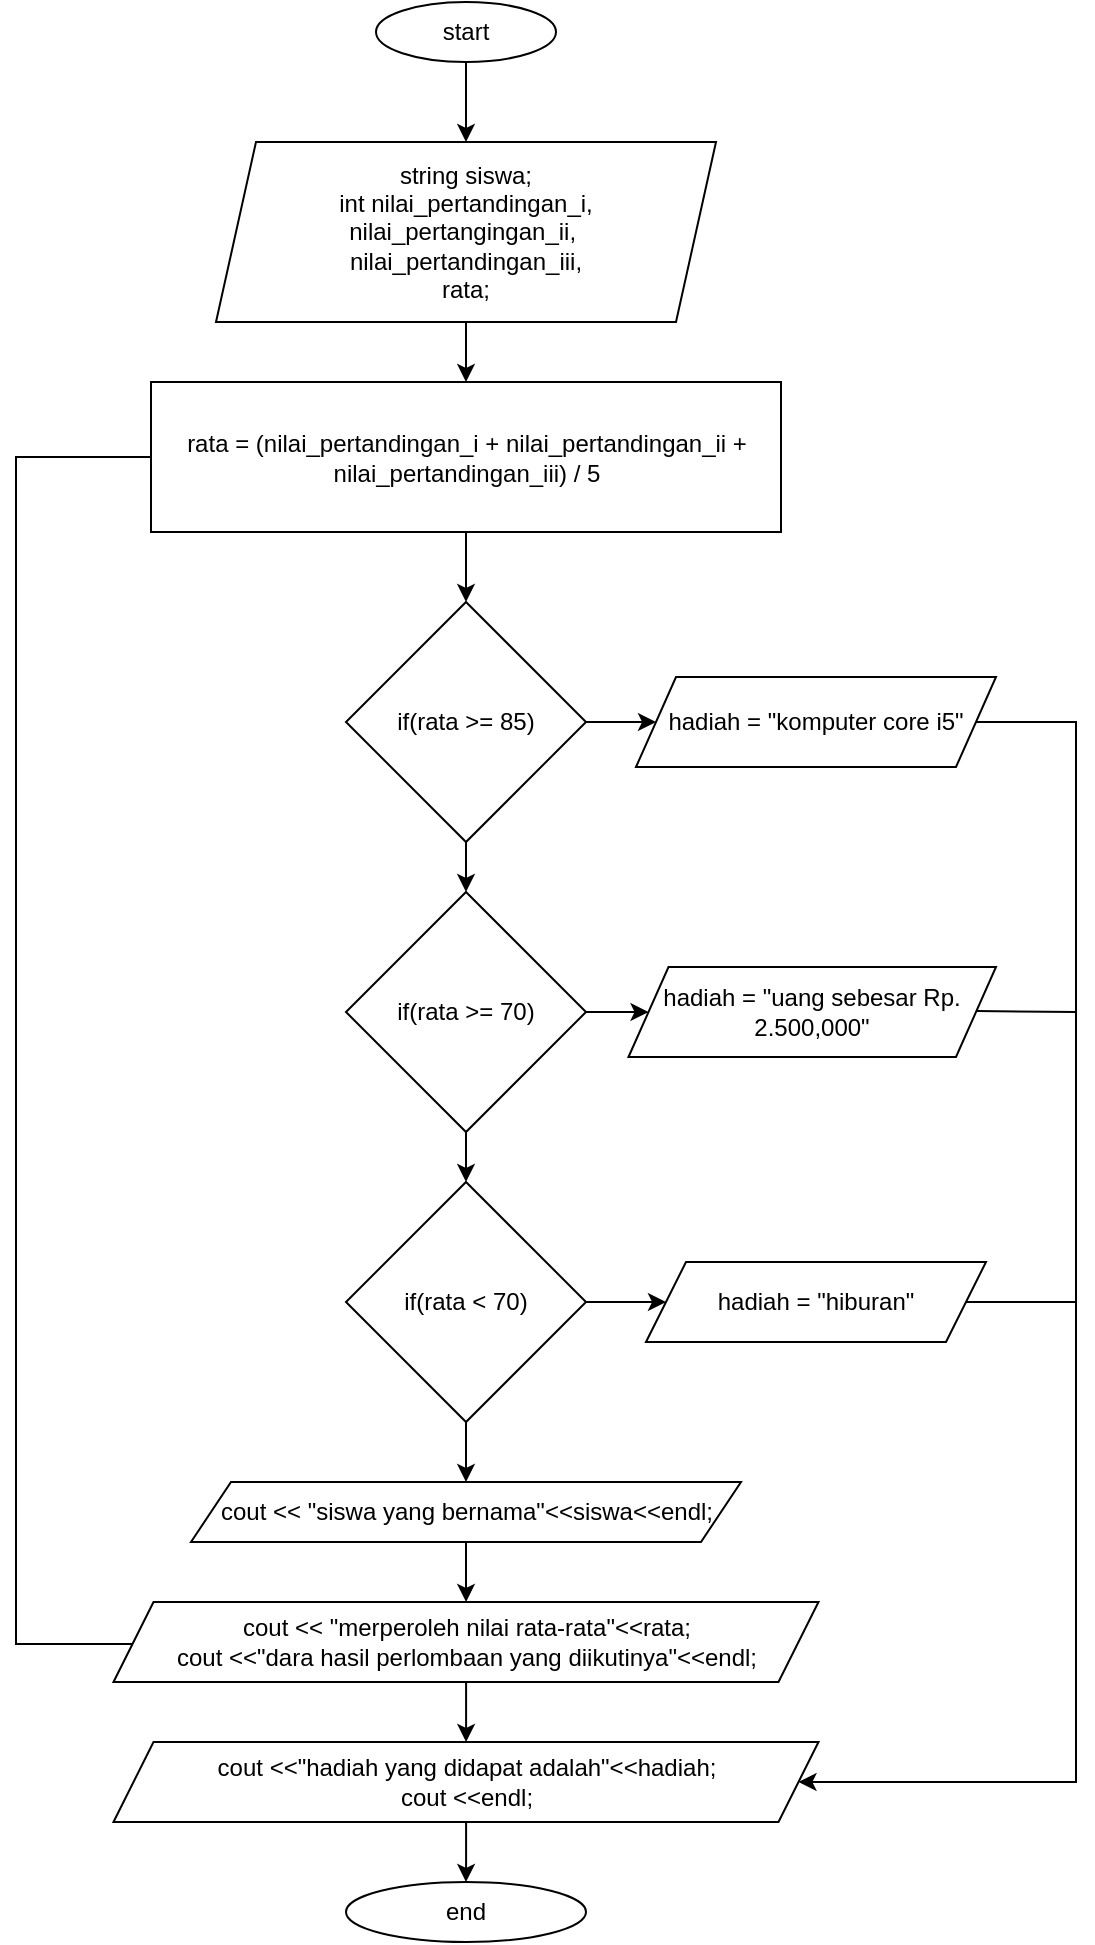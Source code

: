 <mxfile version="20.3.7" type="github">
  <diagram id="C5RBs43oDa-KdzZeNtuy" name="Page-1">
    <mxGraphModel dx="1038" dy="585" grid="1" gridSize="10" guides="1" tooltips="1" connect="1" arrows="1" fold="1" page="1" pageScale="1" pageWidth="827" pageHeight="1169" math="0" shadow="0">
      <root>
        <mxCell id="WIyWlLk6GJQsqaUBKTNV-0" />
        <mxCell id="WIyWlLk6GJQsqaUBKTNV-1" parent="WIyWlLk6GJQsqaUBKTNV-0" />
        <mxCell id="NbeZkIdQwB3drPZkhxSO-6" value="" style="edgeStyle=orthogonalEdgeStyle;rounded=0;orthogonalLoop=1;jettySize=auto;html=1;" parent="WIyWlLk6GJQsqaUBKTNV-1" source="NbeZkIdQwB3drPZkhxSO-0" target="NbeZkIdQwB3drPZkhxSO-5" edge="1">
          <mxGeometry relative="1" as="geometry" />
        </mxCell>
        <mxCell id="NbeZkIdQwB3drPZkhxSO-0" value="start" style="ellipse;whiteSpace=wrap;html=1;" parent="WIyWlLk6GJQsqaUBKTNV-1" vertex="1">
          <mxGeometry x="350" y="20" width="90" height="30" as="geometry" />
        </mxCell>
        <mxCell id="NbeZkIdQwB3drPZkhxSO-8" value="" style="edgeStyle=orthogonalEdgeStyle;rounded=0;orthogonalLoop=1;jettySize=auto;html=1;" parent="WIyWlLk6GJQsqaUBKTNV-1" source="NbeZkIdQwB3drPZkhxSO-5" target="NbeZkIdQwB3drPZkhxSO-7" edge="1">
          <mxGeometry relative="1" as="geometry" />
        </mxCell>
        <mxCell id="NbeZkIdQwB3drPZkhxSO-5" value="string siswa;&lt;br&gt;int nilai_pertandingan_i, &lt;br&gt;nilai_pertangingan_ii,&amp;nbsp;&lt;br&gt;nilai_pertandingan_iii,&lt;br&gt;rata;" style="shape=parallelogram;perimeter=parallelogramPerimeter;whiteSpace=wrap;html=1;fixedSize=1;" parent="WIyWlLk6GJQsqaUBKTNV-1" vertex="1">
          <mxGeometry x="270" y="90" width="250" height="90" as="geometry" />
        </mxCell>
        <mxCell id="NB8uYyC-FPVCEO-pGta6-1" value="" style="edgeStyle=orthogonalEdgeStyle;rounded=0;orthogonalLoop=1;jettySize=auto;html=1;" edge="1" parent="WIyWlLk6GJQsqaUBKTNV-1" source="NbeZkIdQwB3drPZkhxSO-7" target="NB8uYyC-FPVCEO-pGta6-0">
          <mxGeometry relative="1" as="geometry" />
        </mxCell>
        <mxCell id="NB8uYyC-FPVCEO-pGta6-35" value="" style="edgeStyle=orthogonalEdgeStyle;rounded=0;orthogonalLoop=1;jettySize=auto;html=1;entryX=0;entryY=0.5;entryDx=0;entryDy=0;" edge="1" parent="WIyWlLk6GJQsqaUBKTNV-1" source="NbeZkIdQwB3drPZkhxSO-7" target="NB8uYyC-FPVCEO-pGta6-16">
          <mxGeometry relative="1" as="geometry">
            <mxPoint x="160" y="840.8" as="targetPoint" />
            <Array as="points">
              <mxPoint x="170" y="248" />
              <mxPoint x="170" y="841" />
            </Array>
          </mxGeometry>
        </mxCell>
        <mxCell id="NbeZkIdQwB3drPZkhxSO-7" value="rata = (nilai_pertandingan_i + nilai_pertandingan_ii + &lt;br&gt;nilai_pertandingan_iii) / 5" style="whiteSpace=wrap;html=1;" parent="WIyWlLk6GJQsqaUBKTNV-1" vertex="1">
          <mxGeometry x="237.5" y="210" width="315" height="75" as="geometry" />
        </mxCell>
        <mxCell id="NB8uYyC-FPVCEO-pGta6-3" value="" style="edgeStyle=orthogonalEdgeStyle;rounded=0;orthogonalLoop=1;jettySize=auto;html=1;" edge="1" parent="WIyWlLk6GJQsqaUBKTNV-1" source="NB8uYyC-FPVCEO-pGta6-0" target="NB8uYyC-FPVCEO-pGta6-2">
          <mxGeometry relative="1" as="geometry" />
        </mxCell>
        <mxCell id="NB8uYyC-FPVCEO-pGta6-5" value="" style="edgeStyle=orthogonalEdgeStyle;rounded=0;orthogonalLoop=1;jettySize=auto;html=1;" edge="1" parent="WIyWlLk6GJQsqaUBKTNV-1" source="NB8uYyC-FPVCEO-pGta6-0" target="NB8uYyC-FPVCEO-pGta6-4">
          <mxGeometry relative="1" as="geometry" />
        </mxCell>
        <mxCell id="NB8uYyC-FPVCEO-pGta6-0" value="if(rata &amp;gt;= 85)" style="rhombus;whiteSpace=wrap;html=1;" vertex="1" parent="WIyWlLk6GJQsqaUBKTNV-1">
          <mxGeometry x="335" y="320" width="120" height="120" as="geometry" />
        </mxCell>
        <mxCell id="NB8uYyC-FPVCEO-pGta6-39" value="" style="edgeStyle=orthogonalEdgeStyle;rounded=0;orthogonalLoop=1;jettySize=auto;html=1;" edge="1" parent="WIyWlLk6GJQsqaUBKTNV-1" source="NB8uYyC-FPVCEO-pGta6-2" target="NB8uYyC-FPVCEO-pGta6-18">
          <mxGeometry relative="1" as="geometry">
            <mxPoint x="760" y="910" as="targetPoint" />
            <Array as="points">
              <mxPoint x="700" y="380" />
              <mxPoint x="700" y="910" />
            </Array>
          </mxGeometry>
        </mxCell>
        <mxCell id="NB8uYyC-FPVCEO-pGta6-2" value="hadiah = &quot;komputer core i5&quot;" style="shape=parallelogram;perimeter=parallelogramPerimeter;whiteSpace=wrap;html=1;fixedSize=1;" vertex="1" parent="WIyWlLk6GJQsqaUBKTNV-1">
          <mxGeometry x="480" y="357.5" width="180" height="45" as="geometry" />
        </mxCell>
        <mxCell id="NB8uYyC-FPVCEO-pGta6-9" value="" style="edgeStyle=orthogonalEdgeStyle;rounded=0;orthogonalLoop=1;jettySize=auto;html=1;" edge="1" parent="WIyWlLk6GJQsqaUBKTNV-1" source="NB8uYyC-FPVCEO-pGta6-4" target="NB8uYyC-FPVCEO-pGta6-8">
          <mxGeometry relative="1" as="geometry" />
        </mxCell>
        <mxCell id="NB8uYyC-FPVCEO-pGta6-11" value="" style="edgeStyle=orthogonalEdgeStyle;rounded=0;orthogonalLoop=1;jettySize=auto;html=1;" edge="1" parent="WIyWlLk6GJQsqaUBKTNV-1" source="NB8uYyC-FPVCEO-pGta6-4" target="NB8uYyC-FPVCEO-pGta6-10">
          <mxGeometry relative="1" as="geometry" />
        </mxCell>
        <mxCell id="NB8uYyC-FPVCEO-pGta6-4" value="if(rata &amp;gt;= 70)" style="rhombus;whiteSpace=wrap;html=1;" vertex="1" parent="WIyWlLk6GJQsqaUBKTNV-1">
          <mxGeometry x="335" y="465" width="120" height="120" as="geometry" />
        </mxCell>
        <mxCell id="NB8uYyC-FPVCEO-pGta6-13" value="" style="edgeStyle=orthogonalEdgeStyle;rounded=0;orthogonalLoop=1;jettySize=auto;html=1;" edge="1" parent="WIyWlLk6GJQsqaUBKTNV-1" source="NB8uYyC-FPVCEO-pGta6-8" target="NB8uYyC-FPVCEO-pGta6-12">
          <mxGeometry relative="1" as="geometry" />
        </mxCell>
        <mxCell id="NB8uYyC-FPVCEO-pGta6-15" value="" style="edgeStyle=orthogonalEdgeStyle;rounded=0;orthogonalLoop=1;jettySize=auto;html=1;" edge="1" parent="WIyWlLk6GJQsqaUBKTNV-1" source="NB8uYyC-FPVCEO-pGta6-8" target="NB8uYyC-FPVCEO-pGta6-14">
          <mxGeometry relative="1" as="geometry" />
        </mxCell>
        <mxCell id="NB8uYyC-FPVCEO-pGta6-8" value="if(rata &amp;lt; 70)" style="rhombus;whiteSpace=wrap;html=1;" vertex="1" parent="WIyWlLk6GJQsqaUBKTNV-1">
          <mxGeometry x="335" y="610" width="120" height="120" as="geometry" />
        </mxCell>
        <mxCell id="NB8uYyC-FPVCEO-pGta6-10" value="hadiah = &quot;uang sebesar Rp. 2.500,000&quot;" style="shape=parallelogram;perimeter=parallelogramPerimeter;whiteSpace=wrap;html=1;fixedSize=1;" vertex="1" parent="WIyWlLk6GJQsqaUBKTNV-1">
          <mxGeometry x="476.25" y="502.5" width="183.75" height="45" as="geometry" />
        </mxCell>
        <mxCell id="NB8uYyC-FPVCEO-pGta6-12" value="hadiah = &quot;hiburan&quot;" style="shape=parallelogram;perimeter=parallelogramPerimeter;whiteSpace=wrap;html=1;fixedSize=1;" vertex="1" parent="WIyWlLk6GJQsqaUBKTNV-1">
          <mxGeometry x="485" y="650" width="170" height="40" as="geometry" />
        </mxCell>
        <mxCell id="NB8uYyC-FPVCEO-pGta6-17" value="" style="edgeStyle=orthogonalEdgeStyle;rounded=0;orthogonalLoop=1;jettySize=auto;html=1;" edge="1" parent="WIyWlLk6GJQsqaUBKTNV-1" source="NB8uYyC-FPVCEO-pGta6-14" target="NB8uYyC-FPVCEO-pGta6-16">
          <mxGeometry relative="1" as="geometry" />
        </mxCell>
        <mxCell id="NB8uYyC-FPVCEO-pGta6-14" value="cout &amp;lt;&amp;lt; &quot;siswa yang bernama&quot;&amp;lt;&amp;lt;siswa&amp;lt;&amp;lt;endl;" style="shape=parallelogram;perimeter=parallelogramPerimeter;whiteSpace=wrap;html=1;fixedSize=1;" vertex="1" parent="WIyWlLk6GJQsqaUBKTNV-1">
          <mxGeometry x="257.5" y="760" width="275" height="30" as="geometry" />
        </mxCell>
        <mxCell id="NB8uYyC-FPVCEO-pGta6-19" value="" style="edgeStyle=orthogonalEdgeStyle;rounded=0;orthogonalLoop=1;jettySize=auto;html=1;" edge="1" parent="WIyWlLk6GJQsqaUBKTNV-1" source="NB8uYyC-FPVCEO-pGta6-16" target="NB8uYyC-FPVCEO-pGta6-18">
          <mxGeometry relative="1" as="geometry" />
        </mxCell>
        <mxCell id="NB8uYyC-FPVCEO-pGta6-16" value="cout &amp;lt;&amp;lt; &quot;merperoleh nilai rata-rata&quot;&amp;lt;&amp;lt;rata;&lt;br&gt;cout &amp;lt;&amp;lt;&quot;dara hasil perlombaan yang diikutinya&quot;&amp;lt;&amp;lt;endl;" style="shape=parallelogram;perimeter=parallelogramPerimeter;whiteSpace=wrap;html=1;fixedSize=1;" vertex="1" parent="WIyWlLk6GJQsqaUBKTNV-1">
          <mxGeometry x="218.75" y="820" width="352.5" height="40" as="geometry" />
        </mxCell>
        <mxCell id="NB8uYyC-FPVCEO-pGta6-33" value="" style="edgeStyle=orthogonalEdgeStyle;rounded=0;orthogonalLoop=1;jettySize=auto;html=1;" edge="1" parent="WIyWlLk6GJQsqaUBKTNV-1" source="NB8uYyC-FPVCEO-pGta6-18" target="NB8uYyC-FPVCEO-pGta6-32">
          <mxGeometry relative="1" as="geometry" />
        </mxCell>
        <mxCell id="NB8uYyC-FPVCEO-pGta6-18" value="cout &amp;lt;&amp;lt;&quot;hadiah yang didapat adalah&quot;&amp;lt;&amp;lt;hadiah;&lt;br&gt;cout &amp;lt;&amp;lt;endl;" style="shape=parallelogram;perimeter=parallelogramPerimeter;whiteSpace=wrap;html=1;fixedSize=1;" vertex="1" parent="WIyWlLk6GJQsqaUBKTNV-1">
          <mxGeometry x="218.75" y="890" width="352.5" height="40" as="geometry" />
        </mxCell>
        <mxCell id="NB8uYyC-FPVCEO-pGta6-27" value="" style="endArrow=none;html=1;rounded=0;exitX=1;exitY=0.5;exitDx=0;exitDy=0;" edge="1" parent="WIyWlLk6GJQsqaUBKTNV-1" source="NB8uYyC-FPVCEO-pGta6-12">
          <mxGeometry width="50" height="50" relative="1" as="geometry">
            <mxPoint x="670" y="670" as="sourcePoint" />
            <mxPoint x="700" y="670" as="targetPoint" />
          </mxGeometry>
        </mxCell>
        <mxCell id="NB8uYyC-FPVCEO-pGta6-31" value="" style="endArrow=none;html=1;rounded=0;" edge="1" parent="WIyWlLk6GJQsqaUBKTNV-1">
          <mxGeometry width="50" height="50" relative="1" as="geometry">
            <mxPoint x="650" y="524.5" as="sourcePoint" />
            <mxPoint x="700" y="525" as="targetPoint" />
          </mxGeometry>
        </mxCell>
        <mxCell id="NB8uYyC-FPVCEO-pGta6-32" value="end" style="ellipse;whiteSpace=wrap;html=1;" vertex="1" parent="WIyWlLk6GJQsqaUBKTNV-1">
          <mxGeometry x="335" y="960" width="120" height="30" as="geometry" />
        </mxCell>
      </root>
    </mxGraphModel>
  </diagram>
</mxfile>
